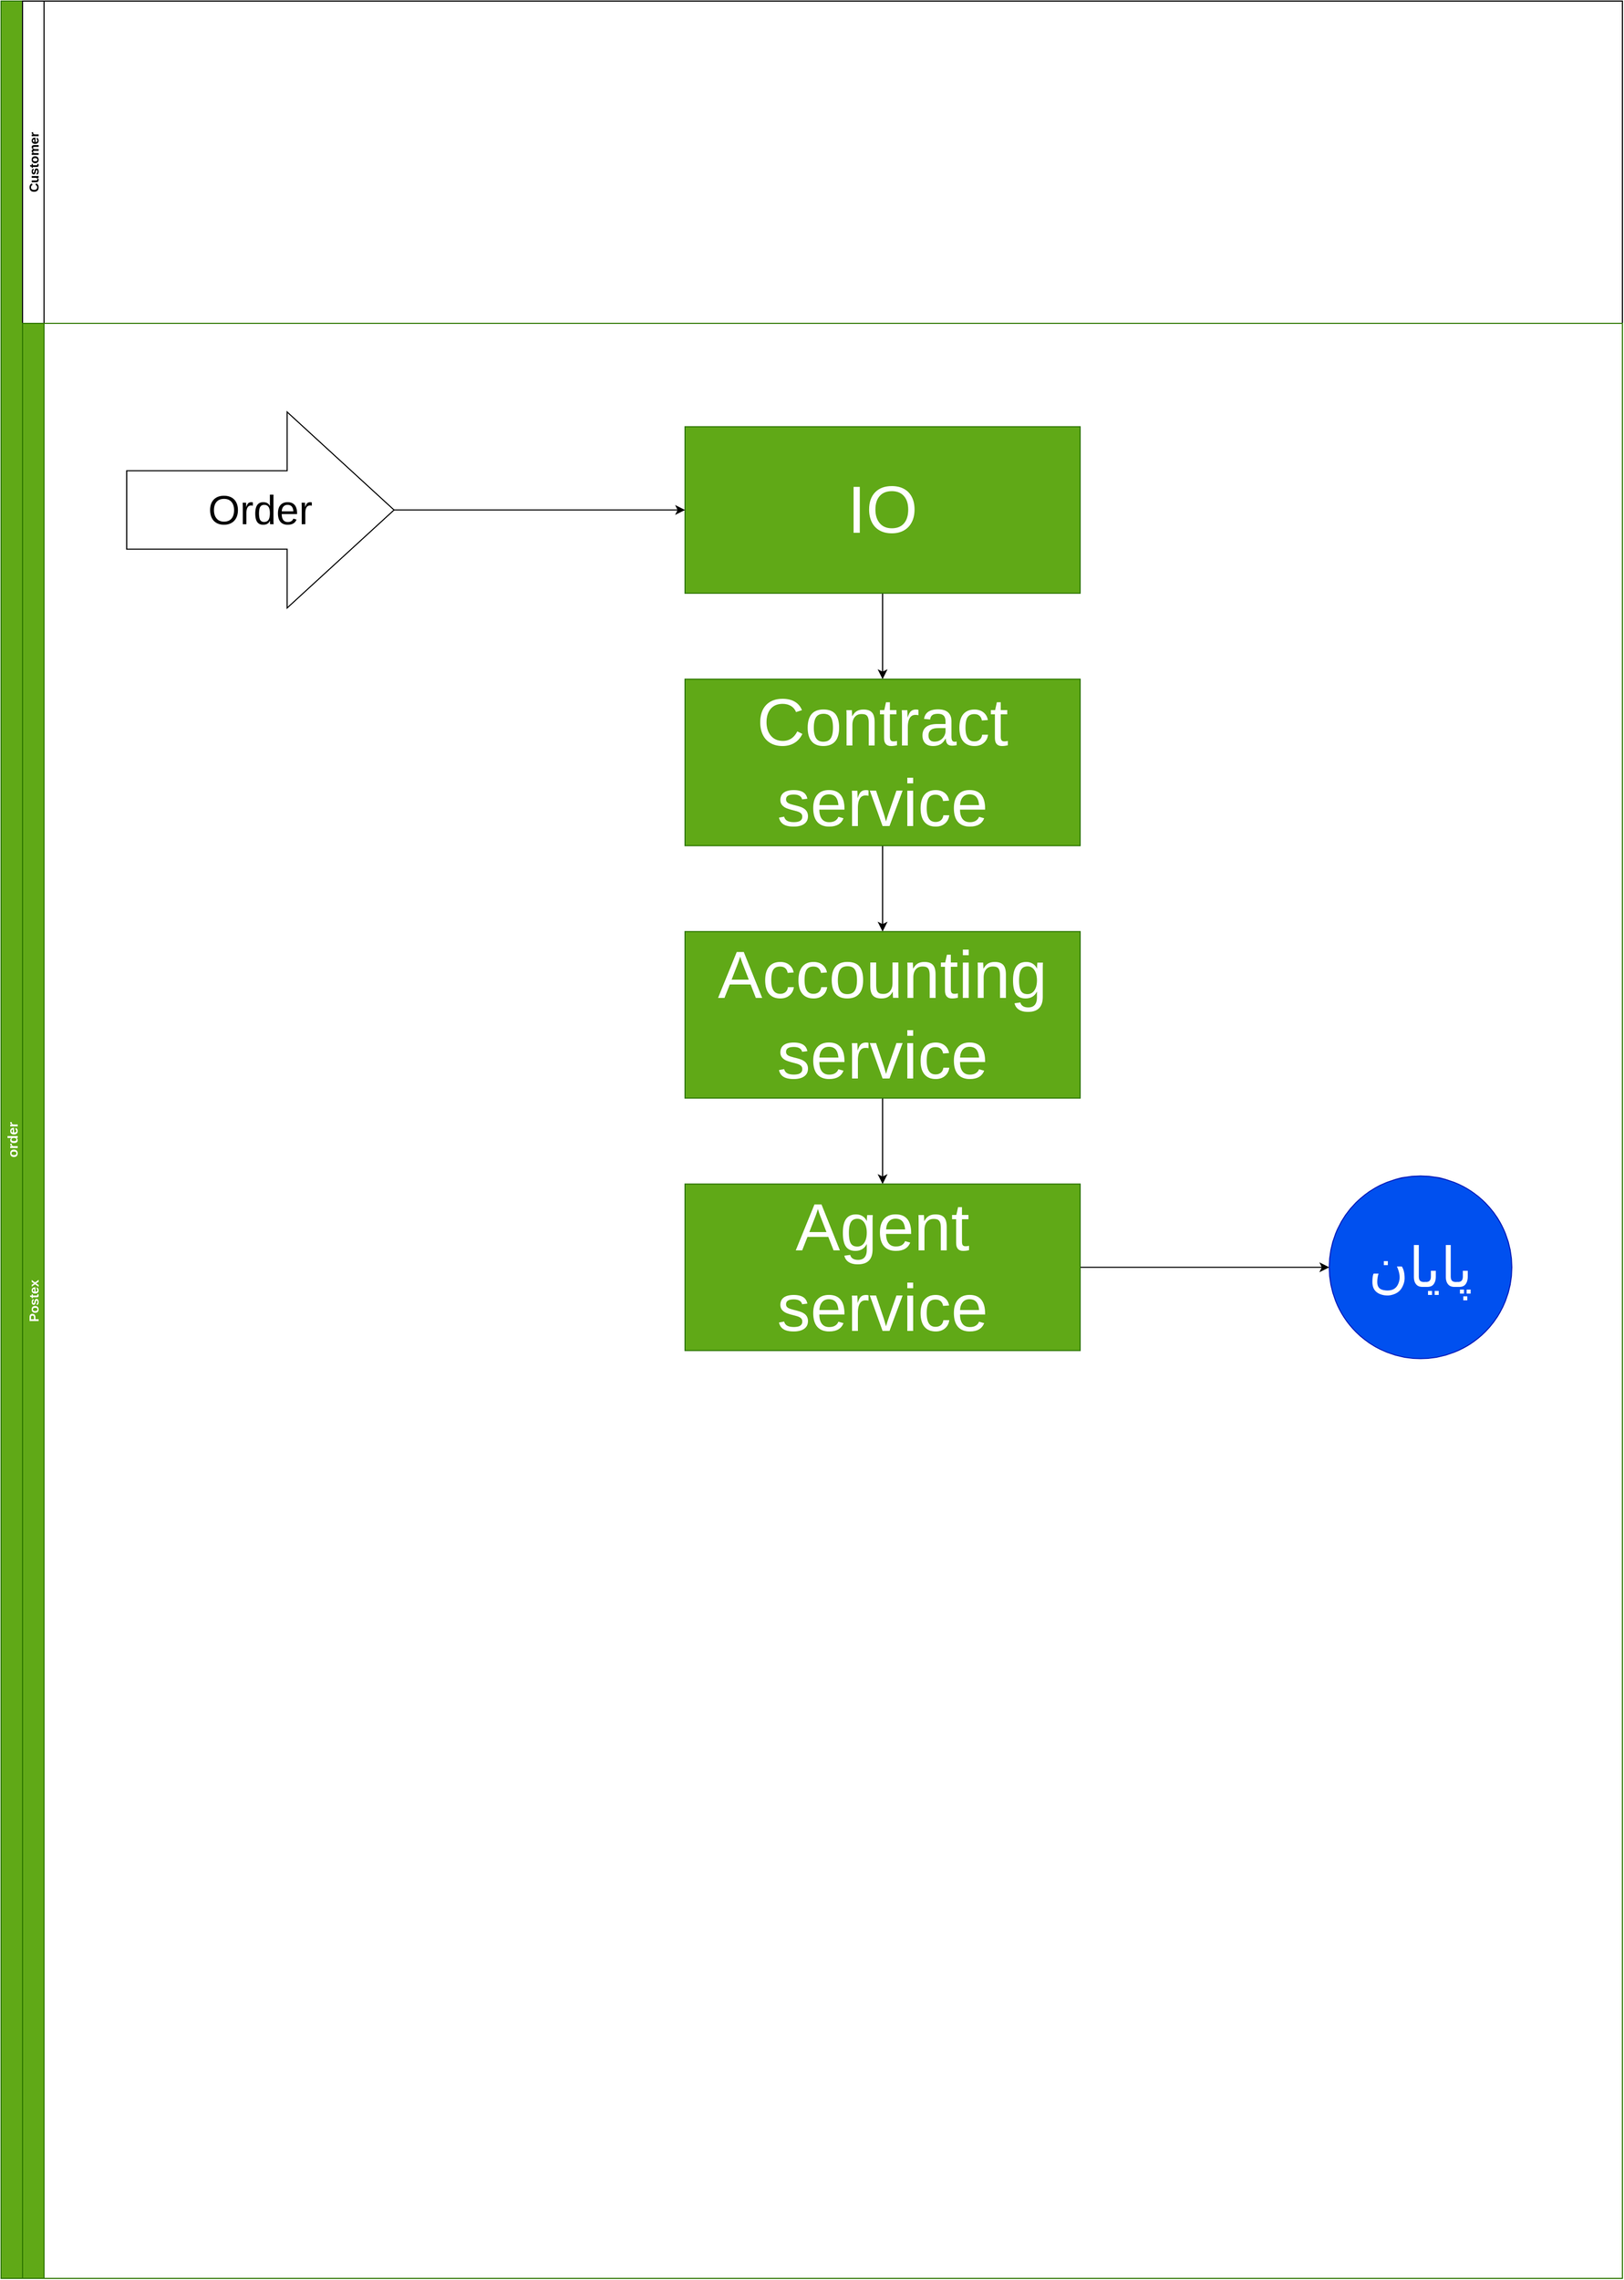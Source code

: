 <mxfile>
    <diagram id="AVuA54An0n8JCF_W_x2Y" name="Page-1">
        <mxGraphModel dx="781" dy="540" grid="1" gridSize="10" guides="1" tooltips="1" connect="1" arrows="1" fold="1" page="1" pageScale="1" pageWidth="1654" pageHeight="2336" math="0" shadow="0">
            <root>
                <mxCell id="0"/>
                <mxCell id="1" parent="0"/>
                <mxCell id="3" value="order" style="swimlane;childLayout=stackLayout;resizeParent=1;resizeParentMax=0;horizontal=0;startSize=20;horizontalStack=0;fillColor=#60a917;strokeColor=#2D7600;fontColor=#ffffff;fontSize=13;" parent="1" vertex="1">
                    <mxGeometry x="83" y="80" width="1510" height="2120" as="geometry"/>
                </mxCell>
                <mxCell id="4" value="Customer" style="swimlane;startSize=20;horizontal=0;" parent="3" vertex="1">
                    <mxGeometry x="20" width="1490" height="300" as="geometry"/>
                </mxCell>
                <mxCell id="21" value="Postex" style="swimlane;startSize=20;horizontal=0;fillColor=#60a917;strokeColor=#2D7600;fontColor=#ffffff;" parent="3" vertex="1">
                    <mxGeometry x="20" y="300" width="1490" height="1820" as="geometry"/>
                </mxCell>
                <mxCell id="76" value="" style="edgeStyle=none;html=1;fontSize=38;" edge="1" parent="21" source="46" target="75">
                    <mxGeometry relative="1" as="geometry"/>
                </mxCell>
                <mxCell id="46" value="&lt;span style=&quot;font-size: 62px&quot;&gt;IO&lt;/span&gt;" style="whiteSpace=wrap;html=1;fontSize=13;fillColor=#60a917;strokeColor=#2D7600;fontColor=#ffffff;" parent="21" vertex="1">
                    <mxGeometry x="617" y="96.25" width="368" height="155" as="geometry"/>
                </mxCell>
                <mxCell id="74" style="edgeStyle=none;html=1;exitX=1;exitY=0.5;exitDx=0;exitDy=0;exitPerimeter=0;fontSize=38;" edge="1" parent="21" source="70" target="46">
                    <mxGeometry relative="1" as="geometry"/>
                </mxCell>
                <mxCell id="70" value="&lt;font style=&quot;font-size: 38px&quot;&gt;Order&lt;/font&gt;" style="shape=singleArrow;whiteSpace=wrap;html=1;arrowWidth=0.4;arrowSize=0.4;fontSize=13;" vertex="1" parent="21">
                    <mxGeometry x="97" y="82.5" width="249" height="182.5" as="geometry"/>
                </mxCell>
                <mxCell id="78" value="" style="edgeStyle=none;html=1;fontSize=38;" edge="1" parent="21" source="75" target="77">
                    <mxGeometry relative="1" as="geometry"/>
                </mxCell>
                <mxCell id="75" value="&lt;span style=&quot;font-size: 62px&quot;&gt;Contract service&lt;/span&gt;" style="whiteSpace=wrap;html=1;fontSize=13;fillColor=#60a917;strokeColor=#2D7600;fontColor=#ffffff;" vertex="1" parent="21">
                    <mxGeometry x="617" y="331.25" width="368" height="155" as="geometry"/>
                </mxCell>
                <mxCell id="80" value="" style="edgeStyle=none;html=1;fontSize=38;" edge="1" parent="21" source="77" target="79">
                    <mxGeometry relative="1" as="geometry"/>
                </mxCell>
                <mxCell id="77" value="&lt;span style=&quot;font-size: 62px&quot;&gt;Accounting service&lt;/span&gt;" style="whiteSpace=wrap;html=1;fontSize=13;fillColor=#60a917;strokeColor=#2D7600;fontColor=#ffffff;" vertex="1" parent="21">
                    <mxGeometry x="617" y="566.25" width="368" height="155" as="geometry"/>
                </mxCell>
                <mxCell id="86" style="edgeStyle=orthogonalEdgeStyle;html=1;exitX=1;exitY=0.5;exitDx=0;exitDy=0;entryX=0;entryY=0.5;entryDx=0;entryDy=0;fontSize=38;" edge="1" parent="21" source="79" target="85">
                    <mxGeometry relative="1" as="geometry"/>
                </mxCell>
                <mxCell id="79" value="&lt;span style=&quot;font-size: 62px&quot;&gt;Agent service&lt;/span&gt;" style="whiteSpace=wrap;html=1;fontSize=13;fillColor=#60a917;strokeColor=#2D7600;fontColor=#ffffff;" vertex="1" parent="21">
                    <mxGeometry x="617" y="801.25" width="368" height="155" as="geometry"/>
                </mxCell>
                <mxCell id="85" value="&lt;font style=&quot;font-size: 51px&quot;&gt;پایان&lt;/font&gt;" style="ellipse;whiteSpace=wrap;html=1;aspect=fixed;fontSize=13;fillColor=#0050ef;strokeColor=#001DBC;fontColor=#ffffff;" vertex="1" parent="21">
                    <mxGeometry x="1217" y="793.75" width="170" height="170" as="geometry"/>
                </mxCell>
            </root>
        </mxGraphModel>
    </diagram>
</mxfile>
